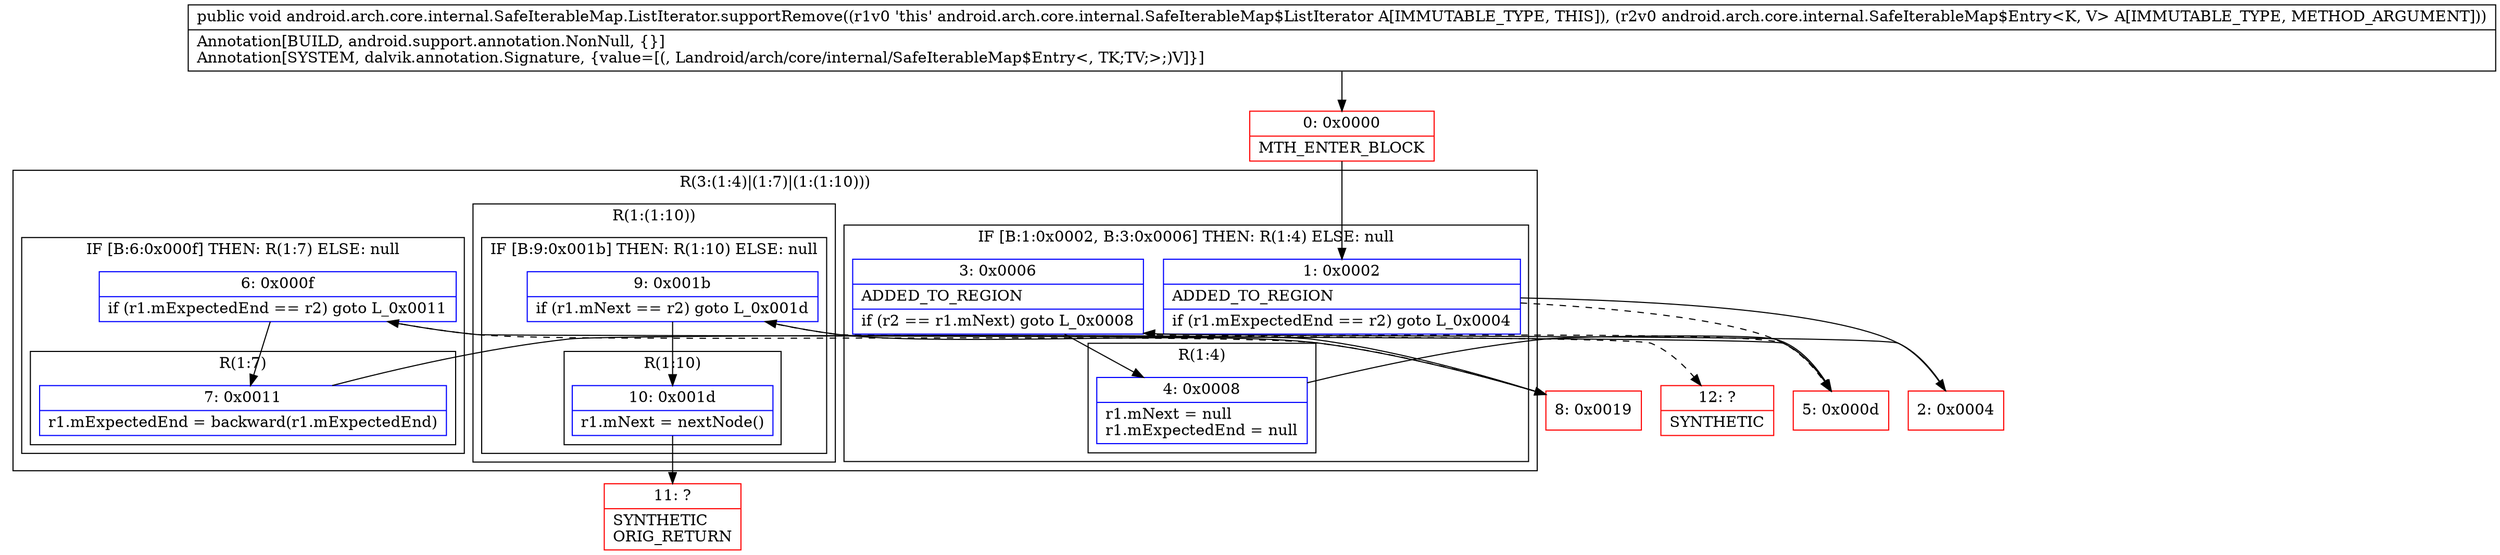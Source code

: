 digraph "CFG forandroid.arch.core.internal.SafeIterableMap.ListIterator.supportRemove(Landroid\/arch\/core\/internal\/SafeIterableMap$Entry;)V" {
subgraph cluster_Region_226901887 {
label = "R(3:(1:4)|(1:7)|(1:(1:10)))";
node [shape=record,color=blue];
subgraph cluster_IfRegion_1811677298 {
label = "IF [B:1:0x0002, B:3:0x0006] THEN: R(1:4) ELSE: null";
node [shape=record,color=blue];
Node_1 [shape=record,label="{1\:\ 0x0002|ADDED_TO_REGION\l|if (r1.mExpectedEnd == r2) goto L_0x0004\l}"];
Node_3 [shape=record,label="{3\:\ 0x0006|ADDED_TO_REGION\l|if (r2 == r1.mNext) goto L_0x0008\l}"];
subgraph cluster_Region_142536222 {
label = "R(1:4)";
node [shape=record,color=blue];
Node_4 [shape=record,label="{4\:\ 0x0008|r1.mNext = null\lr1.mExpectedEnd = null\l}"];
}
}
subgraph cluster_IfRegion_655926496 {
label = "IF [B:6:0x000f] THEN: R(1:7) ELSE: null";
node [shape=record,color=blue];
Node_6 [shape=record,label="{6\:\ 0x000f|if (r1.mExpectedEnd == r2) goto L_0x0011\l}"];
subgraph cluster_Region_467208891 {
label = "R(1:7)";
node [shape=record,color=blue];
Node_7 [shape=record,label="{7\:\ 0x0011|r1.mExpectedEnd = backward(r1.mExpectedEnd)\l}"];
}
}
subgraph cluster_Region_271410722 {
label = "R(1:(1:10))";
node [shape=record,color=blue];
subgraph cluster_IfRegion_1868330023 {
label = "IF [B:9:0x001b] THEN: R(1:10) ELSE: null";
node [shape=record,color=blue];
Node_9 [shape=record,label="{9\:\ 0x001b|if (r1.mNext == r2) goto L_0x001d\l}"];
subgraph cluster_Region_218227336 {
label = "R(1:10)";
node [shape=record,color=blue];
Node_10 [shape=record,label="{10\:\ 0x001d|r1.mNext = nextNode()\l}"];
}
}
}
}
Node_0 [shape=record,color=red,label="{0\:\ 0x0000|MTH_ENTER_BLOCK\l}"];
Node_2 [shape=record,color=red,label="{2\:\ 0x0004}"];
Node_5 [shape=record,color=red,label="{5\:\ 0x000d}"];
Node_8 [shape=record,color=red,label="{8\:\ 0x0019}"];
Node_11 [shape=record,color=red,label="{11\:\ ?|SYNTHETIC\lORIG_RETURN\l}"];
Node_12 [shape=record,color=red,label="{12\:\ ?|SYNTHETIC\l}"];
MethodNode[shape=record,label="{public void android.arch.core.internal.SafeIterableMap.ListIterator.supportRemove((r1v0 'this' android.arch.core.internal.SafeIterableMap$ListIterator A[IMMUTABLE_TYPE, THIS]), (r2v0 android.arch.core.internal.SafeIterableMap$Entry\<K, V\> A[IMMUTABLE_TYPE, METHOD_ARGUMENT]))  | Annotation[BUILD, android.support.annotation.NonNull, \{\}]\lAnnotation[SYSTEM, dalvik.annotation.Signature, \{value=[(, Landroid\/arch\/core\/internal\/SafeIterableMap$Entry\<, TK;TV;\>;)V]\}]\l}"];
MethodNode -> Node_0;
Node_1 -> Node_2;
Node_1 -> Node_5[style=dashed];
Node_3 -> Node_4;
Node_3 -> Node_5[style=dashed];
Node_4 -> Node_5;
Node_6 -> Node_7;
Node_6 -> Node_8[style=dashed];
Node_7 -> Node_8;
Node_9 -> Node_10;
Node_9 -> Node_12[style=dashed];
Node_10 -> Node_11;
Node_0 -> Node_1;
Node_2 -> Node_3;
Node_5 -> Node_6;
Node_8 -> Node_9;
}

